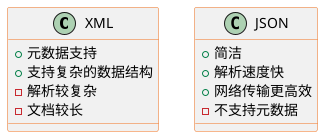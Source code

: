 @startuml
skinparam class {
  ArrowColor #F2711C
  BorderColor #F2711C
}

class "XML" as XML {
  + 元数据支持
  + 支持复杂的数据结构
  - 解析较复杂
  - 文档较长
}

class "JSON" as JSON {
  + 简洁
  + 解析速度快
  + 网络传输更高效
  - 不支持元数据
}

@enduml

